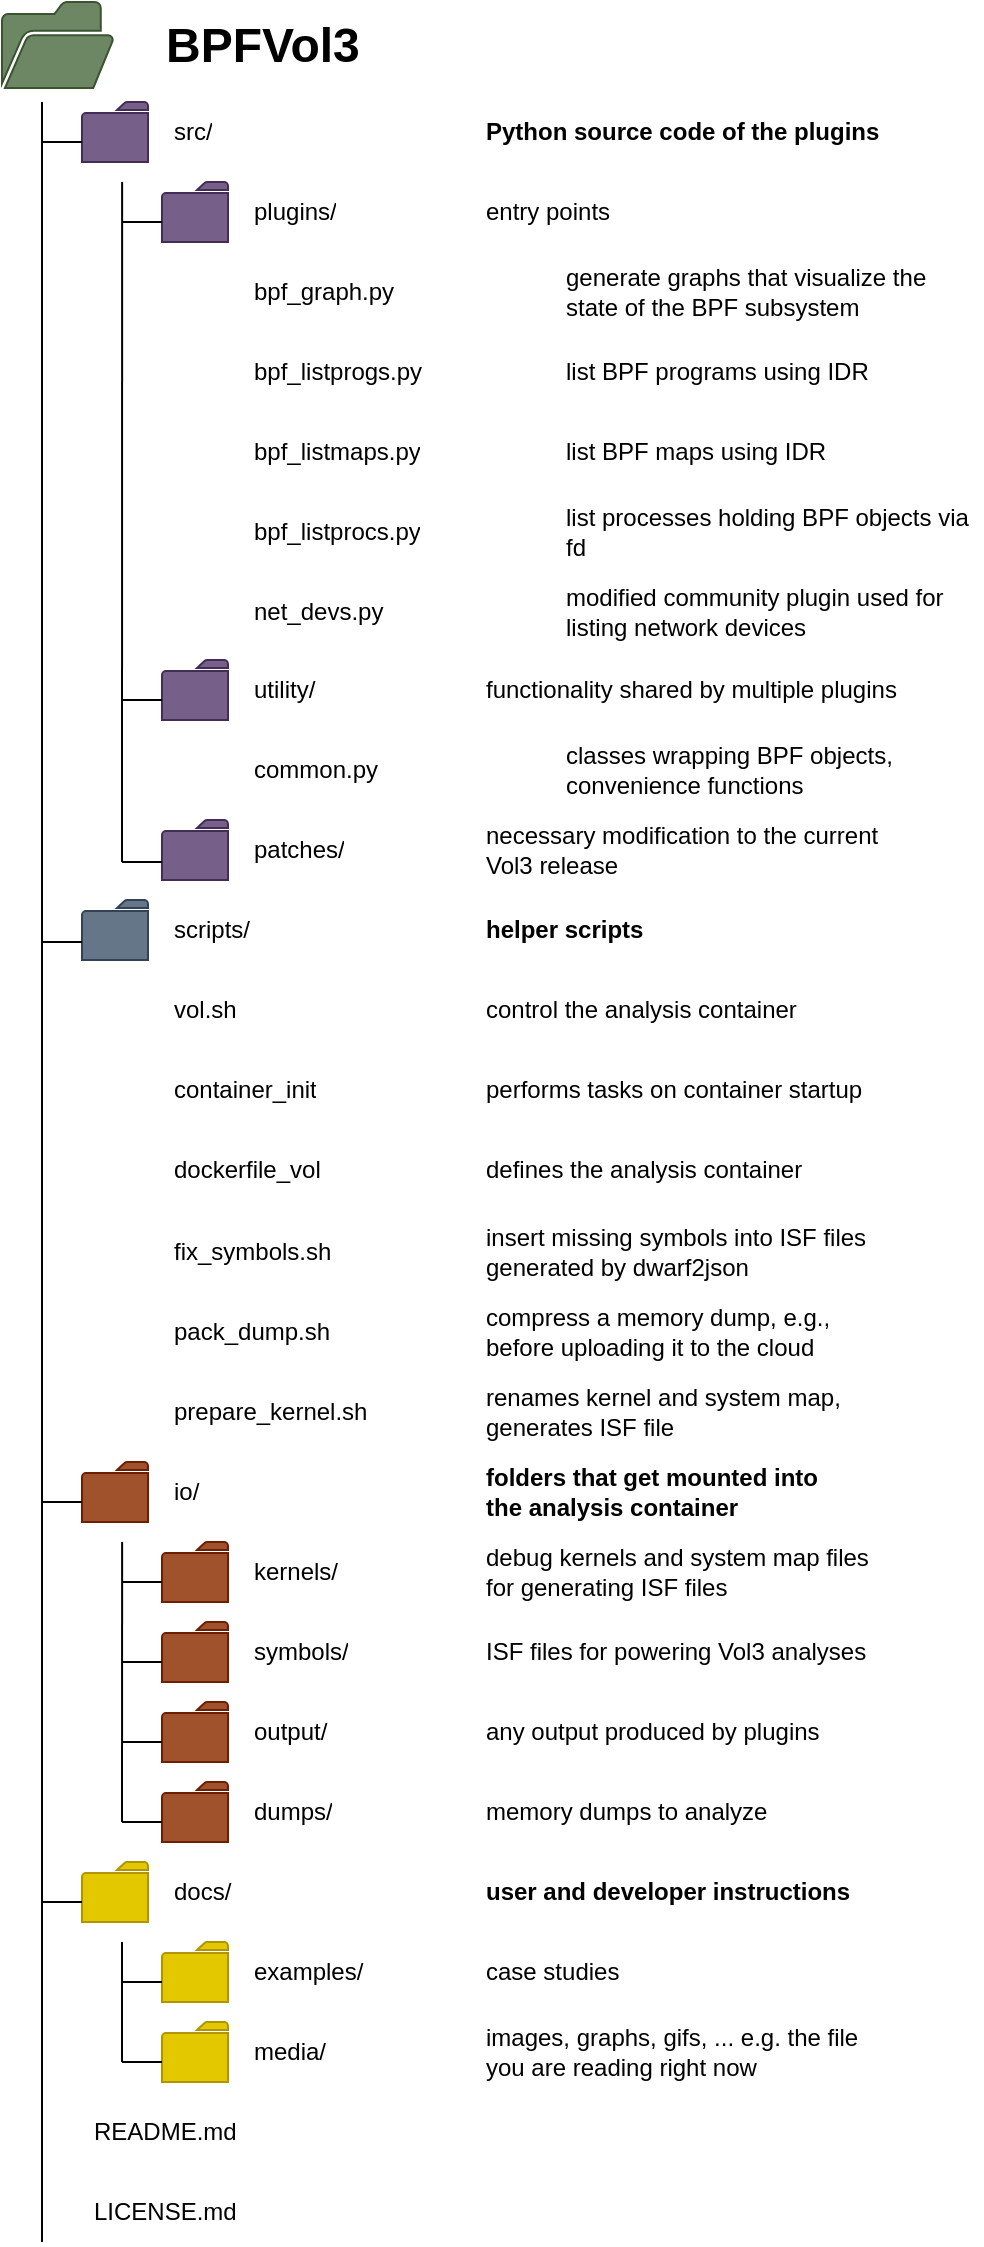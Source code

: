 <mxfile version="21.0.6" type="device"><diagram name="plugin_release_tree" id="cfnKTO3OuvASbIi6d3it"><mxGraphModel dx="658" dy="640" grid="1" gridSize="10" guides="1" tooltips="1" connect="1" arrows="1" fold="1" page="1" pageScale="1" pageWidth="850" pageHeight="1100" math="0" shadow="0"><root><mxCell id="0"/><mxCell id="1" parent="0"/><mxCell id="OVMbeGkQ-LDwa4RJ-QY3-3" value="" style="sketch=0;pointerEvents=1;shadow=0;dashed=0;html=1;labelPosition=center;verticalLabelPosition=bottom;verticalAlign=top;outlineConnect=0;align=center;shape=mxgraph.office.concepts.folder;fillColor=#76608a;fontColor=#ffffff;strokeColor=#432D57;" parent="1" vertex="1"><mxGeometry x="160" y="250" width="33" height="30" as="geometry"/></mxCell><mxCell id="OVMbeGkQ-LDwa4RJ-QY3-5" value="" style="sketch=0;pointerEvents=1;shadow=0;dashed=0;html=1;strokeColor=#432D57;fillColor=#76608a;labelPosition=center;verticalLabelPosition=bottom;verticalAlign=top;outlineConnect=0;align=center;shape=mxgraph.office.concepts.folder;fontColor=#ffffff;" parent="1" vertex="1"><mxGeometry x="200" y="290" width="33" height="30" as="geometry"/></mxCell><mxCell id="OVMbeGkQ-LDwa4RJ-QY3-7" value="0" style="sketch=0;pointerEvents=1;shadow=0;dashed=0;html=1;strokeColor=#432D57;fillColor=#76608a;labelPosition=center;verticalLabelPosition=bottom;verticalAlign=top;outlineConnect=0;align=center;shape=mxgraph.office.concepts.folder;fontColor=#ffffff;" parent="1" vertex="1"><mxGeometry x="200" y="529" width="33" height="30" as="geometry"/></mxCell><mxCell id="OVMbeGkQ-LDwa4RJ-QY3-9" value="bpf_graph.py" style="text;strokeColor=none;fillColor=none;align=left;verticalAlign=middle;spacingLeft=4;spacingRight=4;overflow=hidden;points=[[0,0.5],[1,0.5]];portConstraint=eastwest;rotatable=0;whiteSpace=wrap;html=1;" parent="1" vertex="1"><mxGeometry x="240" y="330" width="137" height="30" as="geometry"/></mxCell><mxCell id="OVMbeGkQ-LDwa4RJ-QY3-10" value="bpf_listprogs.py" style="text;strokeColor=none;fillColor=none;align=left;verticalAlign=middle;spacingLeft=4;spacingRight=4;overflow=hidden;points=[[0,0.5],[1,0.5]];portConstraint=eastwest;rotatable=0;whiteSpace=wrap;html=1;" parent="1" vertex="1"><mxGeometry x="240" y="370" width="137" height="30" as="geometry"/></mxCell><mxCell id="OVMbeGkQ-LDwa4RJ-QY3-11" value="bpf_listmaps.py" style="text;strokeColor=none;fillColor=none;align=left;verticalAlign=middle;spacingLeft=4;spacingRight=4;overflow=hidden;points=[[0,0.5],[1,0.5]];portConstraint=eastwest;rotatable=0;whiteSpace=wrap;html=1;" parent="1" vertex="1"><mxGeometry x="240" y="410" width="137" height="30" as="geometry"/></mxCell><mxCell id="OVMbeGkQ-LDwa4RJ-QY3-12" value="bpf_listprocs.py" style="text;strokeColor=none;fillColor=none;align=left;verticalAlign=middle;spacingLeft=4;spacingRight=4;overflow=hidden;points=[[0,0.5],[1,0.5]];portConstraint=eastwest;rotatable=0;whiteSpace=wrap;html=1;" parent="1" vertex="1"><mxGeometry x="240" y="450" width="137" height="30" as="geometry"/></mxCell><mxCell id="OVMbeGkQ-LDwa4RJ-QY3-13" value="common.py" style="text;strokeColor=none;fillColor=none;align=left;verticalAlign=middle;spacingLeft=4;spacingRight=4;overflow=hidden;points=[[0,0.5],[1,0.5]];portConstraint=eastwest;rotatable=0;whiteSpace=wrap;html=1;" parent="1" vertex="1"><mxGeometry x="240" y="569" width="137" height="30" as="geometry"/></mxCell><mxCell id="OVMbeGkQ-LDwa4RJ-QY3-17" value="" style="sketch=0;pointerEvents=1;shadow=0;dashed=0;html=1;strokeColor=#314354;fillColor=#647687;labelPosition=center;verticalLabelPosition=bottom;verticalAlign=top;outlineConnect=0;align=center;shape=mxgraph.office.concepts.folder;fontColor=#ffffff;" parent="1" vertex="1"><mxGeometry x="160" y="649" width="33" height="30" as="geometry"/></mxCell><mxCell id="OVMbeGkQ-LDwa4RJ-QY3-19" value="src/" style="text;strokeColor=none;fillColor=none;align=left;verticalAlign=middle;spacingLeft=4;spacingRight=4;overflow=hidden;points=[[0,0.5],[1,0.5]];portConstraint=eastwest;rotatable=0;whiteSpace=wrap;html=1;" parent="1" vertex="1"><mxGeometry x="200" y="250" width="80" height="30" as="geometry"/></mxCell><mxCell id="OVMbeGkQ-LDwa4RJ-QY3-20" value="plugins/" style="text;strokeColor=none;fillColor=none;align=left;verticalAlign=middle;spacingLeft=4;spacingRight=4;overflow=hidden;points=[[0,0.5],[1,0.5]];portConstraint=eastwest;rotatable=0;whiteSpace=wrap;html=1;" parent="1" vertex="1"><mxGeometry x="240" y="290" width="80" height="30" as="geometry"/></mxCell><mxCell id="OVMbeGkQ-LDwa4RJ-QY3-21" value="scripts/" style="text;strokeColor=none;fillColor=none;align=left;verticalAlign=middle;spacingLeft=4;spacingRight=4;overflow=hidden;points=[[0,0.5],[1,0.5]];portConstraint=eastwest;rotatable=0;whiteSpace=wrap;html=1;" parent="1" vertex="1"><mxGeometry x="200" y="649" width="80" height="30" as="geometry"/></mxCell><mxCell id="OVMbeGkQ-LDwa4RJ-QY3-22" value="utility/" style="text;strokeColor=none;fillColor=none;align=left;verticalAlign=middle;spacingLeft=4;spacingRight=4;overflow=hidden;points=[[0,0.5],[1,0.5]];portConstraint=eastwest;rotatable=0;whiteSpace=wrap;html=1;" parent="1" vertex="1"><mxGeometry x="240" y="529" width="80" height="30" as="geometry"/></mxCell><mxCell id="OVMbeGkQ-LDwa4RJ-QY3-23" value="vol.sh" style="text;strokeColor=none;fillColor=none;align=left;verticalAlign=middle;spacingLeft=4;spacingRight=4;overflow=hidden;points=[[0,0.5],[1,0.5]];portConstraint=eastwest;rotatable=0;whiteSpace=wrap;html=1;" parent="1" vertex="1"><mxGeometry x="200" y="689" width="137" height="30" as="geometry"/></mxCell><mxCell id="OVMbeGkQ-LDwa4RJ-QY3-24" value="container_init" style="text;strokeColor=none;fillColor=none;align=left;verticalAlign=middle;spacingLeft=4;spacingRight=4;overflow=hidden;points=[[0,0.5],[1,0.5]];portConstraint=eastwest;rotatable=0;whiteSpace=wrap;html=1;" parent="1" vertex="1"><mxGeometry x="200" y="729" width="137" height="30" as="geometry"/></mxCell><mxCell id="OVMbeGkQ-LDwa4RJ-QY3-25" value="" style="sketch=0;pointerEvents=1;shadow=0;dashed=0;html=1;strokeColor=#6D1F00;fillColor=#a0522d;labelPosition=center;verticalLabelPosition=bottom;verticalAlign=top;outlineConnect=0;align=center;shape=mxgraph.office.concepts.folder;fontColor=#ffffff;" parent="1" vertex="1"><mxGeometry x="160" y="930" width="33" height="30" as="geometry"/></mxCell><mxCell id="OVMbeGkQ-LDwa4RJ-QY3-27" value="io/" style="text;strokeColor=none;fillColor=none;align=left;verticalAlign=middle;spacingLeft=4;spacingRight=4;overflow=hidden;points=[[0,0.5],[1,0.5]];portConstraint=eastwest;rotatable=0;whiteSpace=wrap;html=1;" parent="1" vertex="1"><mxGeometry x="200" y="930" width="80" height="30" as="geometry"/></mxCell><mxCell id="OVMbeGkQ-LDwa4RJ-QY3-28" value="" style="sketch=0;pointerEvents=1;shadow=0;dashed=0;html=1;strokeColor=#6D1F00;fillColor=#a0522d;labelPosition=center;verticalLabelPosition=bottom;verticalAlign=top;outlineConnect=0;align=center;shape=mxgraph.office.concepts.folder;fontColor=#ffffff;" parent="1" vertex="1"><mxGeometry x="200" y="970" width="33" height="30" as="geometry"/></mxCell><mxCell id="OVMbeGkQ-LDwa4RJ-QY3-29" value="kernels/" style="text;strokeColor=none;fillColor=none;align=left;verticalAlign=middle;spacingLeft=4;spacingRight=4;overflow=hidden;points=[[0,0.5],[1,0.5]];portConstraint=eastwest;rotatable=0;whiteSpace=wrap;html=1;" parent="1" vertex="1"><mxGeometry x="240" y="970" width="80" height="30" as="geometry"/></mxCell><mxCell id="OVMbeGkQ-LDwa4RJ-QY3-30" value="" style="sketch=0;pointerEvents=1;shadow=0;dashed=0;html=1;strokeColor=#6D1F00;fillColor=#a0522d;labelPosition=center;verticalLabelPosition=bottom;verticalAlign=top;outlineConnect=0;align=center;shape=mxgraph.office.concepts.folder;fontColor=#ffffff;" parent="1" vertex="1"><mxGeometry x="200" y="1010" width="33" height="30" as="geometry"/></mxCell><mxCell id="OVMbeGkQ-LDwa4RJ-QY3-31" value="symbols/" style="text;strokeColor=none;fillColor=none;align=left;verticalAlign=middle;spacingLeft=4;spacingRight=4;overflow=hidden;points=[[0,0.5],[1,0.5]];portConstraint=eastwest;rotatable=0;whiteSpace=wrap;html=1;" parent="1" vertex="1"><mxGeometry x="240" y="1010" width="80" height="30" as="geometry"/></mxCell><mxCell id="OVMbeGkQ-LDwa4RJ-QY3-34" value="" style="sketch=0;pointerEvents=1;shadow=0;dashed=0;html=1;strokeColor=#6D1F00;fillColor=#a0522d;labelPosition=center;verticalLabelPosition=bottom;verticalAlign=top;outlineConnect=0;align=center;shape=mxgraph.office.concepts.folder;fontColor=#ffffff;" parent="1" vertex="1"><mxGeometry x="200" y="1050" width="33" height="30" as="geometry"/></mxCell><mxCell id="OVMbeGkQ-LDwa4RJ-QY3-35" value="output/" style="text;strokeColor=none;fillColor=none;align=left;verticalAlign=middle;spacingLeft=4;spacingRight=4;overflow=hidden;points=[[0,0.5],[1,0.5]];portConstraint=eastwest;rotatable=0;whiteSpace=wrap;html=1;" parent="1" vertex="1"><mxGeometry x="240" y="1050" width="80" height="30" as="geometry"/></mxCell><mxCell id="OVMbeGkQ-LDwa4RJ-QY3-36" value="" style="sketch=0;pointerEvents=1;shadow=0;dashed=0;html=1;strokeColor=#3A5431;fillColor=#6d8764;labelPosition=center;verticalLabelPosition=bottom;verticalAlign=top;outlineConnect=0;align=center;shape=mxgraph.office.concepts.folder_open;fontColor=#ffffff;" parent="1" vertex="1"><mxGeometry x="120" y="200" width="56" height="43" as="geometry"/></mxCell><mxCell id="OVMbeGkQ-LDwa4RJ-QY3-37" value="" style="sketch=0;pointerEvents=1;shadow=0;dashed=0;html=1;strokeColor=#432D57;fillColor=#76608a;labelPosition=center;verticalLabelPosition=bottom;verticalAlign=top;outlineConnect=0;align=center;shape=mxgraph.office.concepts.folder;fontColor=#ffffff;" parent="1" vertex="1"><mxGeometry x="200" y="609" width="33" height="30" as="geometry"/></mxCell><mxCell id="OVMbeGkQ-LDwa4RJ-QY3-38" value="patches/" style="text;strokeColor=none;fillColor=none;align=left;verticalAlign=middle;spacingLeft=4;spacingRight=4;overflow=hidden;points=[[0,0.5],[1,0.5]];portConstraint=eastwest;rotatable=0;whiteSpace=wrap;html=1;" parent="1" vertex="1"><mxGeometry x="240" y="609" width="80" height="30" as="geometry"/></mxCell><mxCell id="OVMbeGkQ-LDwa4RJ-QY3-40" value="folders that get mounted into the analysis container" style="text;html=1;strokeColor=none;fillColor=none;align=left;verticalAlign=middle;whiteSpace=wrap;rounded=0;fontStyle=1" parent="1" vertex="1"><mxGeometry x="360" y="930" width="180" height="30" as="geometry"/></mxCell><mxCell id="OVMbeGkQ-LDwa4RJ-QY3-41" value="debug kernels and system map files for generating ISF files" style="text;html=1;strokeColor=none;fillColor=none;align=left;verticalAlign=middle;whiteSpace=wrap;rounded=0;" parent="1" vertex="1"><mxGeometry x="360" y="970" width="210" height="30" as="geometry"/></mxCell><mxCell id="OVMbeGkQ-LDwa4RJ-QY3-42" value="ISF files for powering Vol3 analyses" style="text;html=1;strokeColor=none;fillColor=none;align=left;verticalAlign=middle;whiteSpace=wrap;rounded=0;" parent="1" vertex="1"><mxGeometry x="360" y="1010" width="210" height="30" as="geometry"/></mxCell><mxCell id="OVMbeGkQ-LDwa4RJ-QY3-43" value="any output produced by plugins" style="text;html=1;strokeColor=none;fillColor=none;align=left;verticalAlign=middle;whiteSpace=wrap;rounded=0;" parent="1" vertex="1"><mxGeometry x="360" y="1050" width="210" height="30" as="geometry"/></mxCell><mxCell id="OVMbeGkQ-LDwa4RJ-QY3-44" value="helper scripts" style="text;html=1;strokeColor=none;fillColor=none;align=left;verticalAlign=middle;whiteSpace=wrap;rounded=0;fontStyle=1" parent="1" vertex="1"><mxGeometry x="360" y="649" width="210" height="30" as="geometry"/></mxCell><mxCell id="OVMbeGkQ-LDwa4RJ-QY3-45" value="control the analysis container" style="text;html=1;strokeColor=none;fillColor=none;align=left;verticalAlign=middle;whiteSpace=wrap;rounded=0;" parent="1" vertex="1"><mxGeometry x="360" y="689" width="210" height="30" as="geometry"/></mxCell><mxCell id="OVMbeGkQ-LDwa4RJ-QY3-46" value="performs tasks on container startup" style="text;html=1;strokeColor=none;fillColor=none;align=left;verticalAlign=middle;whiteSpace=wrap;rounded=0;" parent="1" vertex="1"><mxGeometry x="360" y="729" width="210" height="30" as="geometry"/></mxCell><mxCell id="OVMbeGkQ-LDwa4RJ-QY3-47" value="necessary modification to the current Vol3 release" style="text;html=1;strokeColor=none;fillColor=none;align=left;verticalAlign=middle;whiteSpace=wrap;rounded=0;" parent="1" vertex="1"><mxGeometry x="360" y="609" width="210" height="30" as="geometry"/></mxCell><mxCell id="OVMbeGkQ-LDwa4RJ-QY3-48" value="functionality shared by multiple plugins" style="text;html=1;strokeColor=none;fillColor=none;align=left;verticalAlign=middle;whiteSpace=wrap;rounded=0;fontStyle=0" parent="1" vertex="1"><mxGeometry x="360" y="529" width="210" height="30" as="geometry"/></mxCell><mxCell id="OVMbeGkQ-LDwa4RJ-QY3-49" value="classes wrapping BPF objects,&amp;nbsp; convenience functions" style="text;html=1;strokeColor=none;fillColor=none;align=left;verticalAlign=middle;whiteSpace=wrap;rounded=0;" parent="1" vertex="1"><mxGeometry x="400" y="569" width="210" height="30" as="geometry"/></mxCell><mxCell id="OVMbeGkQ-LDwa4RJ-QY3-50" value="entry points" style="text;html=1;strokeColor=none;fillColor=none;align=left;verticalAlign=middle;whiteSpace=wrap;rounded=0;fontStyle=0" parent="1" vertex="1"><mxGeometry x="360" y="290" width="210" height="30" as="geometry"/></mxCell><mxCell id="OVMbeGkQ-LDwa4RJ-QY3-51" value="Python source code of the plugins" style="text;html=1;strokeColor=none;fillColor=none;align=left;verticalAlign=middle;whiteSpace=wrap;rounded=0;fontStyle=1" parent="1" vertex="1"><mxGeometry x="360" y="250" width="210" height="30" as="geometry"/></mxCell><mxCell id="OVMbeGkQ-LDwa4RJ-QY3-52" value="generate graphs that visualize the state of the BPF subsystem" style="text;html=1;strokeColor=none;fillColor=none;align=left;verticalAlign=middle;whiteSpace=wrap;rounded=0;" parent="1" vertex="1"><mxGeometry x="400" y="330" width="210" height="30" as="geometry"/></mxCell><mxCell id="OVMbeGkQ-LDwa4RJ-QY3-53" value="list BPF programs using IDR" style="text;html=1;strokeColor=none;fillColor=none;align=left;verticalAlign=middle;whiteSpace=wrap;rounded=0;" parent="1" vertex="1"><mxGeometry x="400" y="370" width="210" height="30" as="geometry"/></mxCell><mxCell id="OVMbeGkQ-LDwa4RJ-QY3-54" value="list BPF maps using IDR" style="text;html=1;strokeColor=none;fillColor=none;align=left;verticalAlign=middle;whiteSpace=wrap;rounded=0;" parent="1" vertex="1"><mxGeometry x="400" y="410" width="210" height="30" as="geometry"/></mxCell><mxCell id="OVMbeGkQ-LDwa4RJ-QY3-55" value="list processes holding BPF objects via fd" style="text;html=1;strokeColor=none;fillColor=none;align=left;verticalAlign=middle;whiteSpace=wrap;rounded=0;" parent="1" vertex="1"><mxGeometry x="400" y="450" width="210" height="30" as="geometry"/></mxCell><mxCell id="OVMbeGkQ-LDwa4RJ-QY3-57" value="dockerfile_vol" style="text;strokeColor=none;fillColor=none;align=left;verticalAlign=middle;spacingLeft=4;spacingRight=4;overflow=hidden;points=[[0,0.5],[1,0.5]];portConstraint=eastwest;rotatable=0;whiteSpace=wrap;html=1;" parent="1" vertex="1"><mxGeometry x="200" y="769" width="220" height="30" as="geometry"/></mxCell><mxCell id="OVMbeGkQ-LDwa4RJ-QY3-59" value="" style="sketch=0;pointerEvents=1;shadow=0;dashed=0;html=1;strokeColor=#6D1F00;fillColor=#a0522d;labelPosition=center;verticalLabelPosition=bottom;verticalAlign=top;outlineConnect=0;align=center;shape=mxgraph.office.concepts.folder;fontColor=#ffffff;" parent="1" vertex="1"><mxGeometry x="200" y="1090" width="33" height="30" as="geometry"/></mxCell><mxCell id="OVMbeGkQ-LDwa4RJ-QY3-60" value="dumps/" style="text;strokeColor=none;fillColor=none;align=left;verticalAlign=middle;spacingLeft=4;spacingRight=4;overflow=hidden;points=[[0,0.5],[1,0.5]];portConstraint=eastwest;rotatable=0;whiteSpace=wrap;html=1;" parent="1" vertex="1"><mxGeometry x="240" y="1090" width="80" height="30" as="geometry"/></mxCell><mxCell id="OVMbeGkQ-LDwa4RJ-QY3-61" value="memory dumps to analyze" style="text;html=1;strokeColor=none;fillColor=none;align=left;verticalAlign=middle;whiteSpace=wrap;rounded=0;" parent="1" vertex="1"><mxGeometry x="360" y="1090" width="210" height="30" as="geometry"/></mxCell><mxCell id="OVMbeGkQ-LDwa4RJ-QY3-62" value="" style="sketch=0;pointerEvents=1;shadow=0;dashed=0;html=1;strokeColor=#B09500;fillColor=#e3c800;labelPosition=center;verticalLabelPosition=bottom;verticalAlign=top;outlineConnect=0;align=center;shape=mxgraph.office.concepts.folder;fontColor=#000000;" parent="1" vertex="1"><mxGeometry x="160" y="1130" width="33" height="30" as="geometry"/></mxCell><mxCell id="OVMbeGkQ-LDwa4RJ-QY3-63" value="docs/" style="text;strokeColor=none;fillColor=none;align=left;verticalAlign=middle;spacingLeft=4;spacingRight=4;overflow=hidden;points=[[0,0.5],[1,0.5]];portConstraint=eastwest;rotatable=0;whiteSpace=wrap;html=1;" parent="1" vertex="1"><mxGeometry x="200" y="1130" width="80" height="30" as="geometry"/></mxCell><mxCell id="OVMbeGkQ-LDwa4RJ-QY3-65" value="" style="sketch=0;pointerEvents=1;shadow=0;dashed=0;html=1;strokeColor=#B09500;fillColor=#e3c800;labelPosition=center;verticalLabelPosition=bottom;verticalAlign=top;outlineConnect=0;align=center;shape=mxgraph.office.concepts.folder;fontColor=#000000;" parent="1" vertex="1"><mxGeometry x="200" y="1170" width="33" height="30" as="geometry"/></mxCell><mxCell id="OVMbeGkQ-LDwa4RJ-QY3-66" value="examples/" style="text;strokeColor=none;fillColor=none;align=left;verticalAlign=middle;spacingLeft=4;spacingRight=4;overflow=hidden;points=[[0,0.5],[1,0.5]];portConstraint=eastwest;rotatable=0;whiteSpace=wrap;html=1;" parent="1" vertex="1"><mxGeometry x="240" y="1170" width="80" height="30" as="geometry"/></mxCell><mxCell id="OVMbeGkQ-LDwa4RJ-QY3-67" value="user and developer instructions" style="text;html=1;strokeColor=none;fillColor=none;align=left;verticalAlign=middle;whiteSpace=wrap;rounded=0;fontStyle=1" parent="1" vertex="1"><mxGeometry x="360" y="1130" width="210" height="30" as="geometry"/></mxCell><mxCell id="OVMbeGkQ-LDwa4RJ-QY3-68" value="case studies" style="text;html=1;strokeColor=none;fillColor=none;align=left;verticalAlign=middle;whiteSpace=wrap;rounded=0;" parent="1" vertex="1"><mxGeometry x="360" y="1170" width="210" height="30" as="geometry"/></mxCell><mxCell id="OVMbeGkQ-LDwa4RJ-QY3-91" style="edgeStyle=orthogonalEdgeStyle;rounded=0;orthogonalLoop=1;jettySize=auto;html=1;strokeColor=none;" parent="1" source="OVMbeGkQ-LDwa4RJ-QY3-69" edge="1"><mxGeometry relative="1" as="geometry"><mxPoint x="140" y="1270" as="targetPoint"/></mxGeometry></mxCell><mxCell id="OVMbeGkQ-LDwa4RJ-QY3-69" value="README.md" style="text;strokeColor=none;fillColor=none;align=left;verticalAlign=middle;spacingLeft=4;spacingRight=4;overflow=hidden;points=[[0,0.5],[1,0.5]];portConstraint=eastwest;rotatable=0;whiteSpace=wrap;html=1;" parent="1" vertex="1"><mxGeometry x="160" y="1250" width="220" height="30" as="geometry"/></mxCell><mxCell id="OVMbeGkQ-LDwa4RJ-QY3-70" value="LICENSE.md" style="text;strokeColor=none;fillColor=none;align=left;verticalAlign=middle;spacingLeft=4;spacingRight=4;overflow=hidden;points=[[0,0.5],[1,0.5]];portConstraint=eastwest;rotatable=0;whiteSpace=wrap;html=1;" parent="1" vertex="1"><mxGeometry x="160" y="1290" width="220" height="30" as="geometry"/></mxCell><mxCell id="OVMbeGkQ-LDwa4RJ-QY3-71" value="images, graphs, gifs, ... e.g. the file you are reading right now" style="text;html=1;strokeColor=none;fillColor=none;align=left;verticalAlign=middle;whiteSpace=wrap;rounded=0;" parent="1" vertex="1"><mxGeometry x="360" y="1210" width="210" height="30" as="geometry"/></mxCell><mxCell id="OVMbeGkQ-LDwa4RJ-QY3-72" value="defines the analysis container" style="text;html=1;strokeColor=none;fillColor=none;align=left;verticalAlign=middle;whiteSpace=wrap;rounded=0;" parent="1" vertex="1"><mxGeometry x="360" y="769" width="210" height="30" as="geometry"/></mxCell><mxCell id="OVMbeGkQ-LDwa4RJ-QY3-73" value="" style="sketch=0;pointerEvents=1;shadow=0;dashed=0;html=1;strokeColor=#B09500;fillColor=#e3c800;labelPosition=center;verticalLabelPosition=bottom;verticalAlign=top;outlineConnect=0;align=center;shape=mxgraph.office.concepts.folder;fontColor=#000000;" parent="1" vertex="1"><mxGeometry x="200" y="1210" width="33" height="30" as="geometry"/></mxCell><mxCell id="OVMbeGkQ-LDwa4RJ-QY3-74" value="media/" style="text;strokeColor=none;fillColor=none;align=left;verticalAlign=middle;spacingLeft=4;spacingRight=4;overflow=hidden;points=[[0,0.5],[1,0.5]];portConstraint=eastwest;rotatable=0;whiteSpace=wrap;html=1;" parent="1" vertex="1"><mxGeometry x="240" y="1210" width="80" height="30" as="geometry"/></mxCell><mxCell id="OVMbeGkQ-LDwa4RJ-QY3-75" value="BPFVol3" style="text;html=1;strokeColor=none;fillColor=none;align=left;verticalAlign=middle;whiteSpace=wrap;rounded=0;fontSize=24;fontStyle=1" parent="1" vertex="1"><mxGeometry x="200" y="206.5" width="60" height="30" as="geometry"/></mxCell><mxCell id="OVMbeGkQ-LDwa4RJ-QY3-76" value="net_devs.py" style="text;strokeColor=none;fillColor=none;align=left;verticalAlign=middle;spacingLeft=4;spacingRight=4;overflow=hidden;points=[[0,0.5],[1,0.5]];portConstraint=eastwest;rotatable=0;whiteSpace=wrap;html=1;" parent="1" vertex="1"><mxGeometry x="240" y="490" width="137" height="30" as="geometry"/></mxCell><mxCell id="OVMbeGkQ-LDwa4RJ-QY3-77" value="modified community plugin used for listing network devices" style="text;html=1;strokeColor=none;fillColor=none;align=left;verticalAlign=middle;whiteSpace=wrap;rounded=0;" parent="1" vertex="1"><mxGeometry x="400" y="490" width="210" height="30" as="geometry"/></mxCell><mxCell id="OVMbeGkQ-LDwa4RJ-QY3-78" value="fix_symbols.sh" style="text;strokeColor=none;fillColor=none;align=left;verticalAlign=middle;spacingLeft=4;spacingRight=4;overflow=hidden;points=[[0,0.5],[1,0.5]];portConstraint=eastwest;rotatable=0;whiteSpace=wrap;html=1;" parent="1" vertex="1"><mxGeometry x="200" y="810" width="220" height="30" as="geometry"/></mxCell><mxCell id="OVMbeGkQ-LDwa4RJ-QY3-79" value="insert missing symbols into ISF files generated by dwarf2json" style="text;html=1;strokeColor=none;fillColor=none;align=left;verticalAlign=middle;whiteSpace=wrap;rounded=0;" parent="1" vertex="1"><mxGeometry x="360" y="810" width="210" height="30" as="geometry"/></mxCell><mxCell id="OVMbeGkQ-LDwa4RJ-QY3-80" value="pack_dump.sh" style="text;strokeColor=none;fillColor=none;align=left;verticalAlign=middle;spacingLeft=4;spacingRight=4;overflow=hidden;points=[[0,0.5],[1,0.5]];portConstraint=eastwest;rotatable=0;whiteSpace=wrap;html=1;" parent="1" vertex="1"><mxGeometry x="200" y="850" width="220" height="30" as="geometry"/></mxCell><mxCell id="OVMbeGkQ-LDwa4RJ-QY3-81" value="compress a memory dump, e.g., before uploading it to the cloud" style="text;html=1;strokeColor=none;fillColor=none;align=left;verticalAlign=middle;whiteSpace=wrap;rounded=0;" parent="1" vertex="1"><mxGeometry x="360" y="850" width="210" height="30" as="geometry"/></mxCell><mxCell id="OVMbeGkQ-LDwa4RJ-QY3-82" value="prepare_kernel.sh" style="text;strokeColor=none;fillColor=none;align=left;verticalAlign=middle;spacingLeft=4;spacingRight=4;overflow=hidden;points=[[0,0.5],[1,0.5]];portConstraint=eastwest;rotatable=0;whiteSpace=wrap;html=1;" parent="1" vertex="1"><mxGeometry x="200" y="890" width="220" height="30" as="geometry"/></mxCell><mxCell id="OVMbeGkQ-LDwa4RJ-QY3-83" value="renames kernel and system map, generates ISF file" style="text;html=1;strokeColor=none;fillColor=none;align=left;verticalAlign=middle;whiteSpace=wrap;rounded=0;" parent="1" vertex="1"><mxGeometry x="360" y="890" width="210" height="30" as="geometry"/></mxCell><mxCell id="OVMbeGkQ-LDwa4RJ-QY3-84" value="" style="endArrow=none;html=1;rounded=0;" parent="1" edge="1"><mxGeometry width="50" height="50" relative="1" as="geometry"><mxPoint x="140" y="250" as="sourcePoint"/><mxPoint x="140" y="1320" as="targetPoint"/></mxGeometry></mxCell><mxCell id="OVMbeGkQ-LDwa4RJ-QY3-86" value="" style="endArrow=none;html=1;rounded=0;" parent="1" edge="1"><mxGeometry width="50" height="50" relative="1" as="geometry"><mxPoint x="160" y="670" as="sourcePoint"/><mxPoint x="140" y="670" as="targetPoint"/></mxGeometry></mxCell><mxCell id="OVMbeGkQ-LDwa4RJ-QY3-87" value="" style="endArrow=none;html=1;rounded=0;" parent="1" edge="1"><mxGeometry width="50" height="50" relative="1" as="geometry"><mxPoint x="160" y="950" as="sourcePoint"/><mxPoint x="140" y="950" as="targetPoint"/></mxGeometry></mxCell><mxCell id="OVMbeGkQ-LDwa4RJ-QY3-89" value="" style="endArrow=none;html=1;rounded=0;" parent="1" edge="1"><mxGeometry width="50" height="50" relative="1" as="geometry"><mxPoint x="160" y="1150" as="sourcePoint"/><mxPoint x="140" y="1150" as="targetPoint"/></mxGeometry></mxCell><mxCell id="OVMbeGkQ-LDwa4RJ-QY3-90" value="" style="endArrow=none;html=1;rounded=0;" parent="1" edge="1"><mxGeometry width="50" height="50" relative="1" as="geometry"><mxPoint x="160" y="270" as="sourcePoint"/><mxPoint x="140" y="270" as="targetPoint"/></mxGeometry></mxCell><mxCell id="OVMbeGkQ-LDwa4RJ-QY3-92" value="" style="endArrow=none;html=1;rounded=0;" parent="1" edge="1"><mxGeometry width="50" height="50" relative="1" as="geometry"><mxPoint x="180.07" y="290" as="sourcePoint"/><mxPoint x="180" y="630" as="targetPoint"/></mxGeometry></mxCell><mxCell id="OVMbeGkQ-LDwa4RJ-QY3-94" value="" style="endArrow=none;html=1;rounded=0;" parent="1" edge="1"><mxGeometry width="50" height="50" relative="1" as="geometry"><mxPoint x="180.07" y="970" as="sourcePoint"/><mxPoint x="180" y="1110" as="targetPoint"/></mxGeometry></mxCell><mxCell id="OVMbeGkQ-LDwa4RJ-QY3-95" value="" style="endArrow=none;html=1;rounded=0;" parent="1" edge="1"><mxGeometry width="50" height="50" relative="1" as="geometry"><mxPoint x="180" y="1170" as="sourcePoint"/><mxPoint x="180" y="1230" as="targetPoint"/></mxGeometry></mxCell><mxCell id="OVMbeGkQ-LDwa4RJ-QY3-97" value="" style="endArrow=none;html=1;rounded=0;" parent="1" edge="1"><mxGeometry width="50" height="50" relative="1" as="geometry"><mxPoint x="200" y="549" as="sourcePoint"/><mxPoint x="180" y="549" as="targetPoint"/></mxGeometry></mxCell><mxCell id="OVMbeGkQ-LDwa4RJ-QY3-98" value="" style="endArrow=none;html=1;rounded=0;" parent="1" edge="1"><mxGeometry width="50" height="50" relative="1" as="geometry"><mxPoint x="200" y="310" as="sourcePoint"/><mxPoint x="180" y="310" as="targetPoint"/></mxGeometry></mxCell><mxCell id="OVMbeGkQ-LDwa4RJ-QY3-99" value="" style="endArrow=none;html=1;rounded=0;" parent="1" edge="1"><mxGeometry width="50" height="50" relative="1" as="geometry"><mxPoint x="200" y="630" as="sourcePoint"/><mxPoint x="180" y="630" as="targetPoint"/></mxGeometry></mxCell><mxCell id="OVMbeGkQ-LDwa4RJ-QY3-100" value="" style="endArrow=none;html=1;rounded=0;" parent="1" edge="1"><mxGeometry width="50" height="50" relative="1" as="geometry"><mxPoint x="200" y="1110" as="sourcePoint"/><mxPoint x="180" y="1110" as="targetPoint"/></mxGeometry></mxCell><mxCell id="OVMbeGkQ-LDwa4RJ-QY3-101" value="" style="endArrow=none;html=1;rounded=0;" parent="1" edge="1"><mxGeometry width="50" height="50" relative="1" as="geometry"><mxPoint x="200" y="1230" as="sourcePoint"/><mxPoint x="180" y="1230" as="targetPoint"/></mxGeometry></mxCell><mxCell id="OVMbeGkQ-LDwa4RJ-QY3-102" value="" style="endArrow=none;html=1;rounded=0;" parent="1" edge="1"><mxGeometry width="50" height="50" relative="1" as="geometry"><mxPoint x="200" y="990" as="sourcePoint"/><mxPoint x="180" y="990" as="targetPoint"/></mxGeometry></mxCell><mxCell id="OVMbeGkQ-LDwa4RJ-QY3-103" value="" style="endArrow=none;html=1;rounded=0;" parent="1" edge="1"><mxGeometry width="50" height="50" relative="1" as="geometry"><mxPoint x="200" y="1070" as="sourcePoint"/><mxPoint x="180" y="1070" as="targetPoint"/></mxGeometry></mxCell><mxCell id="OVMbeGkQ-LDwa4RJ-QY3-104" value="" style="endArrow=none;html=1;rounded=0;" parent="1" edge="1"><mxGeometry width="50" height="50" relative="1" as="geometry"><mxPoint x="200" y="1030" as="sourcePoint"/><mxPoint x="180" y="1030" as="targetPoint"/></mxGeometry></mxCell><mxCell id="OVMbeGkQ-LDwa4RJ-QY3-105" value="" style="endArrow=none;html=1;rounded=0;" parent="1" edge="1"><mxGeometry width="50" height="50" relative="1" as="geometry"><mxPoint x="200" y="1190" as="sourcePoint"/><mxPoint x="180" y="1190" as="targetPoint"/></mxGeometry></mxCell></root></mxGraphModel></diagram></mxfile>